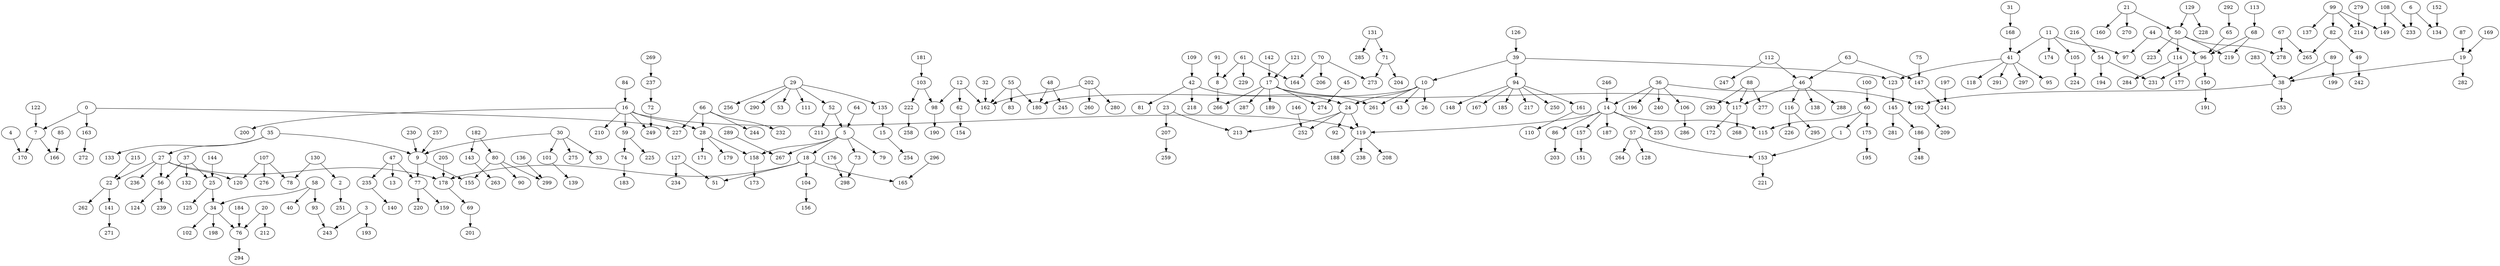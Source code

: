 digraph my_graph {
0;
7;
163;
227;
1;
153;
2;
251;
3;
193;
243;
4;
170;
5;
18;
73;
79;
158;
267;
6;
134;
233;
166;
8;
266;
9;
77;
155;
10;
24;
26;
43;
180;
261;
11;
41;
97;
105;
174;
12;
62;
98;
162;
14;
86;
115;
119;
157;
187;
255;
15;
254;
16;
28;
59;
200;
210;
249;
17;
117;
189;
274;
287;
51;
104;
165;
178;
19;
38;
282;
20;
76;
212;
21;
50;
160;
270;
22;
141;
262;
23;
207;
213;
92;
252;
25;
34;
125;
27;
56;
120;
236;
171;
179;
29;
52;
111;
135;
256;
290;
30;
33;
101;
275;
31;
168;
198;
35;
133;
36;
106;
192;
196;
240;
37;
132;
253;
39;
94;
123;
95;
118;
291;
297;
42;
81;
218;
44;
96;
45;
46;
116;
138;
288;
47;
13;
235;
48;
245;
49;
242;
114;
219;
223;
278;
211;
54;
194;
231;
55;
83;
124;
239;
57;
128;
264;
58;
40;
93;
74;
225;
60;
175;
61;
164;
229;
154;
63;
147;
64;
65;
66;
232;
244;
67;
265;
68;
69;
201;
70;
206;
273;
71;
204;
72;
298;
183;
75;
294;
159;
220;
80;
90;
299;
82;
84;
85;
203;
87;
88;
277;
293;
89;
199;
91;
148;
161;
167;
185;
217;
250;
150;
190;
99;
137;
149;
214;
100;
139;
103;
222;
156;
224;
286;
107;
78;
276;
108;
109;
112;
247;
113;
177;
284;
226;
295;
172;
268;
188;
238;
121;
122;
145;
126;
127;
234;
129;
130;
131;
285;
136;
271;
142;
143;
263;
144;
186;
281;
146;
241;
191;
152;
221;
151;
173;
110;
272;
169;
195;
176;
181;
182;
184;
248;
209;
197;
202;
260;
280;
205;
259;
215;
216;
258;
230;
140;
237;
246;
257;
269;
279;
283;
289;
292;
296;
53;
32;
102;
208;
228;
0->7
0->163
0->227
1->153
2->251
3->193
3->243
4->170
5->18
5->73
5->79
5->158
5->267
6->134
6->233
7->166
7->170
8->266
9->77
9->155
10->24
10->26
10->43
10->180
10->261
11->41
11->97
11->105
11->174
12->62
12->98
12->162
14->86
14->115
14->119
14->157
14->187
14->255
15->254
16->28
16->59
16->119
16->200
16->210
16->249
17->117
17->189
17->261
17->266
17->274
17->287
18->51
18->104
18->165
18->178
19->38
19->282
20->76
20->212
21->50
21->160
21->270
22->141
22->262
23->207
23->213
24->92
24->119
24->213
24->252
25->34
25->125
27->22
27->56
27->120
27->178
27->236
28->158
28->171
28->179
29->52
29->111
29->135
29->256
29->290
30->9
30->33
30->101
30->275
31->168
34->76
34->198
35->9
35->27
35->133
36->14
36->106
36->192
36->196
36->240
37->25
37->56
37->132
38->192
38->253
39->10
39->94
39->123
41->95
41->118
41->123
41->291
41->297
42->24
42->81
42->218
44->96
44->97
45->274
46->116
46->117
46->138
46->288
47->13
47->77
47->235
48->180
48->245
49->242
50->114
50->219
50->223
50->278
52->5
52->211
54->194
54->231
55->83
55->162
55->180
56->124
56->239
57->128
57->153
57->264
58->34
58->40
58->93
59->74
59->225
60->1
60->115
60->175
61->8
61->164
61->229
62->154
63->46
63->147
64->5
65->96
66->28
66->227
66->232
66->244
67->265
67->278
68->96
68->219
69->201
70->164
70->206
70->273
71->204
71->273
72->249
73->298
74->183
75->147
76->294
77->159
77->220
80->90
80->155
80->299
82->49
82->265
84->16
85->166
86->203
87->19
88->117
88->277
88->293
89->38
89->199
91->8
93->243
94->148
94->161
94->167
94->185
94->217
94->250
96->150
96->231
98->190
99->82
99->137
99->149
99->214
100->60
101->139
103->98
103->222
104->156
105->224
106->286
107->78
107->120
107->276
108->149
108->233
109->42
112->46
112->247
113->68
114->177
114->284
116->226
116->295
117->172
117->268
119->188
119->238
121->17
122->7
123->145
126->39
127->51
127->234
129->50
130->2
130->78
131->71
131->285
135->15
136->299
141->271
142->17
143->263
144->25
145->186
145->281
146->252
147->241
150->191
152->134
153->221
157->151
158->173
161->110
163->272
168->41
169->19
175->195
176->298
178->69
181->103
182->80
182->143
184->76
186->248
192->209
197->241
202->162
202->260
202->280
205->178
207->259
215->22
216->54
222->258
230->9
235->140
237->72
246->14
257->9
269->237
279->214
283->38
289->267
292->65
296->165
29->53
32->162
34->102
119->208
129->228
}